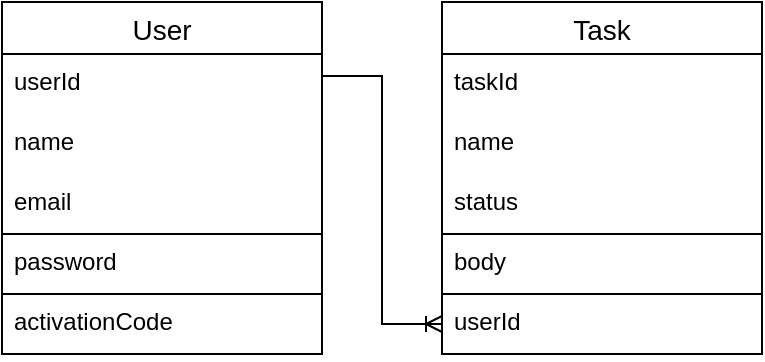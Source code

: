 <mxfile version="24.4.4" type="device">
  <diagram name="Страница — 1" id="H_dVBaf-GwKipTXDxQXB">
    <mxGraphModel dx="923" dy="541" grid="1" gridSize="10" guides="1" tooltips="1" connect="1" arrows="1" fold="1" page="1" pageScale="1" pageWidth="827" pageHeight="1169" math="0" shadow="0">
      <root>
        <mxCell id="0" />
        <mxCell id="1" parent="0" />
        <mxCell id="-LkOAFpkKF0qZg6BPbMw-1" value="User" style="swimlane;fontStyle=0;childLayout=stackLayout;horizontal=1;startSize=26;horizontalStack=0;resizeParent=1;resizeParentMax=0;resizeLast=0;collapsible=1;marginBottom=0;align=center;fontSize=14;" vertex="1" parent="1">
          <mxGeometry x="330" y="350" width="160" height="116" as="geometry" />
        </mxCell>
        <mxCell id="-LkOAFpkKF0qZg6BPbMw-2" value="userId" style="text;strokeColor=none;fillColor=none;spacingLeft=4;spacingRight=4;overflow=hidden;rotatable=0;points=[[0,0.5],[1,0.5]];portConstraint=eastwest;fontSize=12;whiteSpace=wrap;html=1;" vertex="1" parent="-LkOAFpkKF0qZg6BPbMw-1">
          <mxGeometry y="26" width="160" height="30" as="geometry" />
        </mxCell>
        <mxCell id="-LkOAFpkKF0qZg6BPbMw-3" value="name" style="text;strokeColor=none;fillColor=none;spacingLeft=4;spacingRight=4;overflow=hidden;rotatable=0;points=[[0,0.5],[1,0.5]];portConstraint=eastwest;fontSize=12;whiteSpace=wrap;html=1;" vertex="1" parent="-LkOAFpkKF0qZg6BPbMw-1">
          <mxGeometry y="56" width="160" height="30" as="geometry" />
        </mxCell>
        <mxCell id="-LkOAFpkKF0qZg6BPbMw-4" value="email" style="text;strokeColor=none;fillColor=none;spacingLeft=4;spacingRight=4;overflow=hidden;rotatable=0;points=[[0,0.5],[1,0.5]];portConstraint=eastwest;fontSize=12;whiteSpace=wrap;html=1;" vertex="1" parent="-LkOAFpkKF0qZg6BPbMw-1">
          <mxGeometry y="86" width="160" height="30" as="geometry" />
        </mxCell>
        <mxCell id="-LkOAFpkKF0qZg6BPbMw-5" value="password" style="text;strokeColor=default;fillColor=none;spacingLeft=4;spacingRight=4;overflow=hidden;rotatable=0;points=[[0,0.5],[1,0.5]];portConstraint=eastwest;fontSize=12;whiteSpace=wrap;html=1;" vertex="1" parent="1">
          <mxGeometry x="330" y="466" width="160" height="30" as="geometry" />
        </mxCell>
        <mxCell id="-LkOAFpkKF0qZg6BPbMw-8" value="Task" style="swimlane;fontStyle=0;childLayout=stackLayout;horizontal=1;startSize=26;horizontalStack=0;resizeParent=1;resizeParentMax=0;resizeLast=0;collapsible=1;marginBottom=0;align=center;fontSize=14;" vertex="1" parent="1">
          <mxGeometry x="550" y="350" width="160" height="116" as="geometry" />
        </mxCell>
        <mxCell id="-LkOAFpkKF0qZg6BPbMw-9" value="taskId" style="text;strokeColor=none;fillColor=none;spacingLeft=4;spacingRight=4;overflow=hidden;rotatable=0;points=[[0,0.5],[1,0.5]];portConstraint=eastwest;fontSize=12;whiteSpace=wrap;html=1;" vertex="1" parent="-LkOAFpkKF0qZg6BPbMw-8">
          <mxGeometry y="26" width="160" height="30" as="geometry" />
        </mxCell>
        <mxCell id="-LkOAFpkKF0qZg6BPbMw-14" value="" style="edgeStyle=entityRelationEdgeStyle;fontSize=12;html=1;endArrow=ERoneToMany;rounded=0;exitX=1;exitY=0.5;exitDx=0;exitDy=0;entryX=0;entryY=0.5;entryDx=0;entryDy=0;" edge="1" parent="-LkOAFpkKF0qZg6BPbMw-8" target="-LkOAFpkKF0qZg6BPbMw-13">
          <mxGeometry width="100" height="100" relative="1" as="geometry">
            <mxPoint x="-60" y="37" as="sourcePoint" />
            <mxPoint x="110" y="56" as="targetPoint" />
          </mxGeometry>
        </mxCell>
        <mxCell id="-LkOAFpkKF0qZg6BPbMw-10" value="name" style="text;strokeColor=none;fillColor=none;spacingLeft=4;spacingRight=4;overflow=hidden;rotatable=0;points=[[0,0.5],[1,0.5]];portConstraint=eastwest;fontSize=12;whiteSpace=wrap;html=1;" vertex="1" parent="-LkOAFpkKF0qZg6BPbMw-8">
          <mxGeometry y="56" width="160" height="30" as="geometry" />
        </mxCell>
        <mxCell id="-LkOAFpkKF0qZg6BPbMw-11" value="status" style="text;strokeColor=none;fillColor=none;spacingLeft=4;spacingRight=4;overflow=hidden;rotatable=0;points=[[0,0.5],[1,0.5]];portConstraint=eastwest;fontSize=12;whiteSpace=wrap;html=1;" vertex="1" parent="-LkOAFpkKF0qZg6BPbMw-8">
          <mxGeometry y="86" width="160" height="30" as="geometry" />
        </mxCell>
        <mxCell id="-LkOAFpkKF0qZg6BPbMw-12" value="body" style="text;strokeColor=default;fillColor=none;spacingLeft=4;spacingRight=4;overflow=hidden;rotatable=0;points=[[0,0.5],[1,0.5]];portConstraint=eastwest;fontSize=12;whiteSpace=wrap;html=1;" vertex="1" parent="1">
          <mxGeometry x="550" y="466" width="160" height="30" as="geometry" />
        </mxCell>
        <mxCell id="-LkOAFpkKF0qZg6BPbMw-13" value="userId" style="text;strokeColor=default;fillColor=none;spacingLeft=4;spacingRight=4;overflow=hidden;rotatable=0;points=[[0,0.5],[1,0.5]];portConstraint=eastwest;fontSize=12;whiteSpace=wrap;html=1;" vertex="1" parent="1">
          <mxGeometry x="550" y="496" width="160" height="30" as="geometry" />
        </mxCell>
        <mxCell id="-LkOAFpkKF0qZg6BPbMw-15" value="activationCode" style="text;strokeColor=default;fillColor=none;spacingLeft=4;spacingRight=4;overflow=hidden;rotatable=0;points=[[0,0.5],[1,0.5]];portConstraint=eastwest;fontSize=12;whiteSpace=wrap;html=1;" vertex="1" parent="1">
          <mxGeometry x="330" y="496" width="160" height="30" as="geometry" />
        </mxCell>
      </root>
    </mxGraphModel>
  </diagram>
</mxfile>
